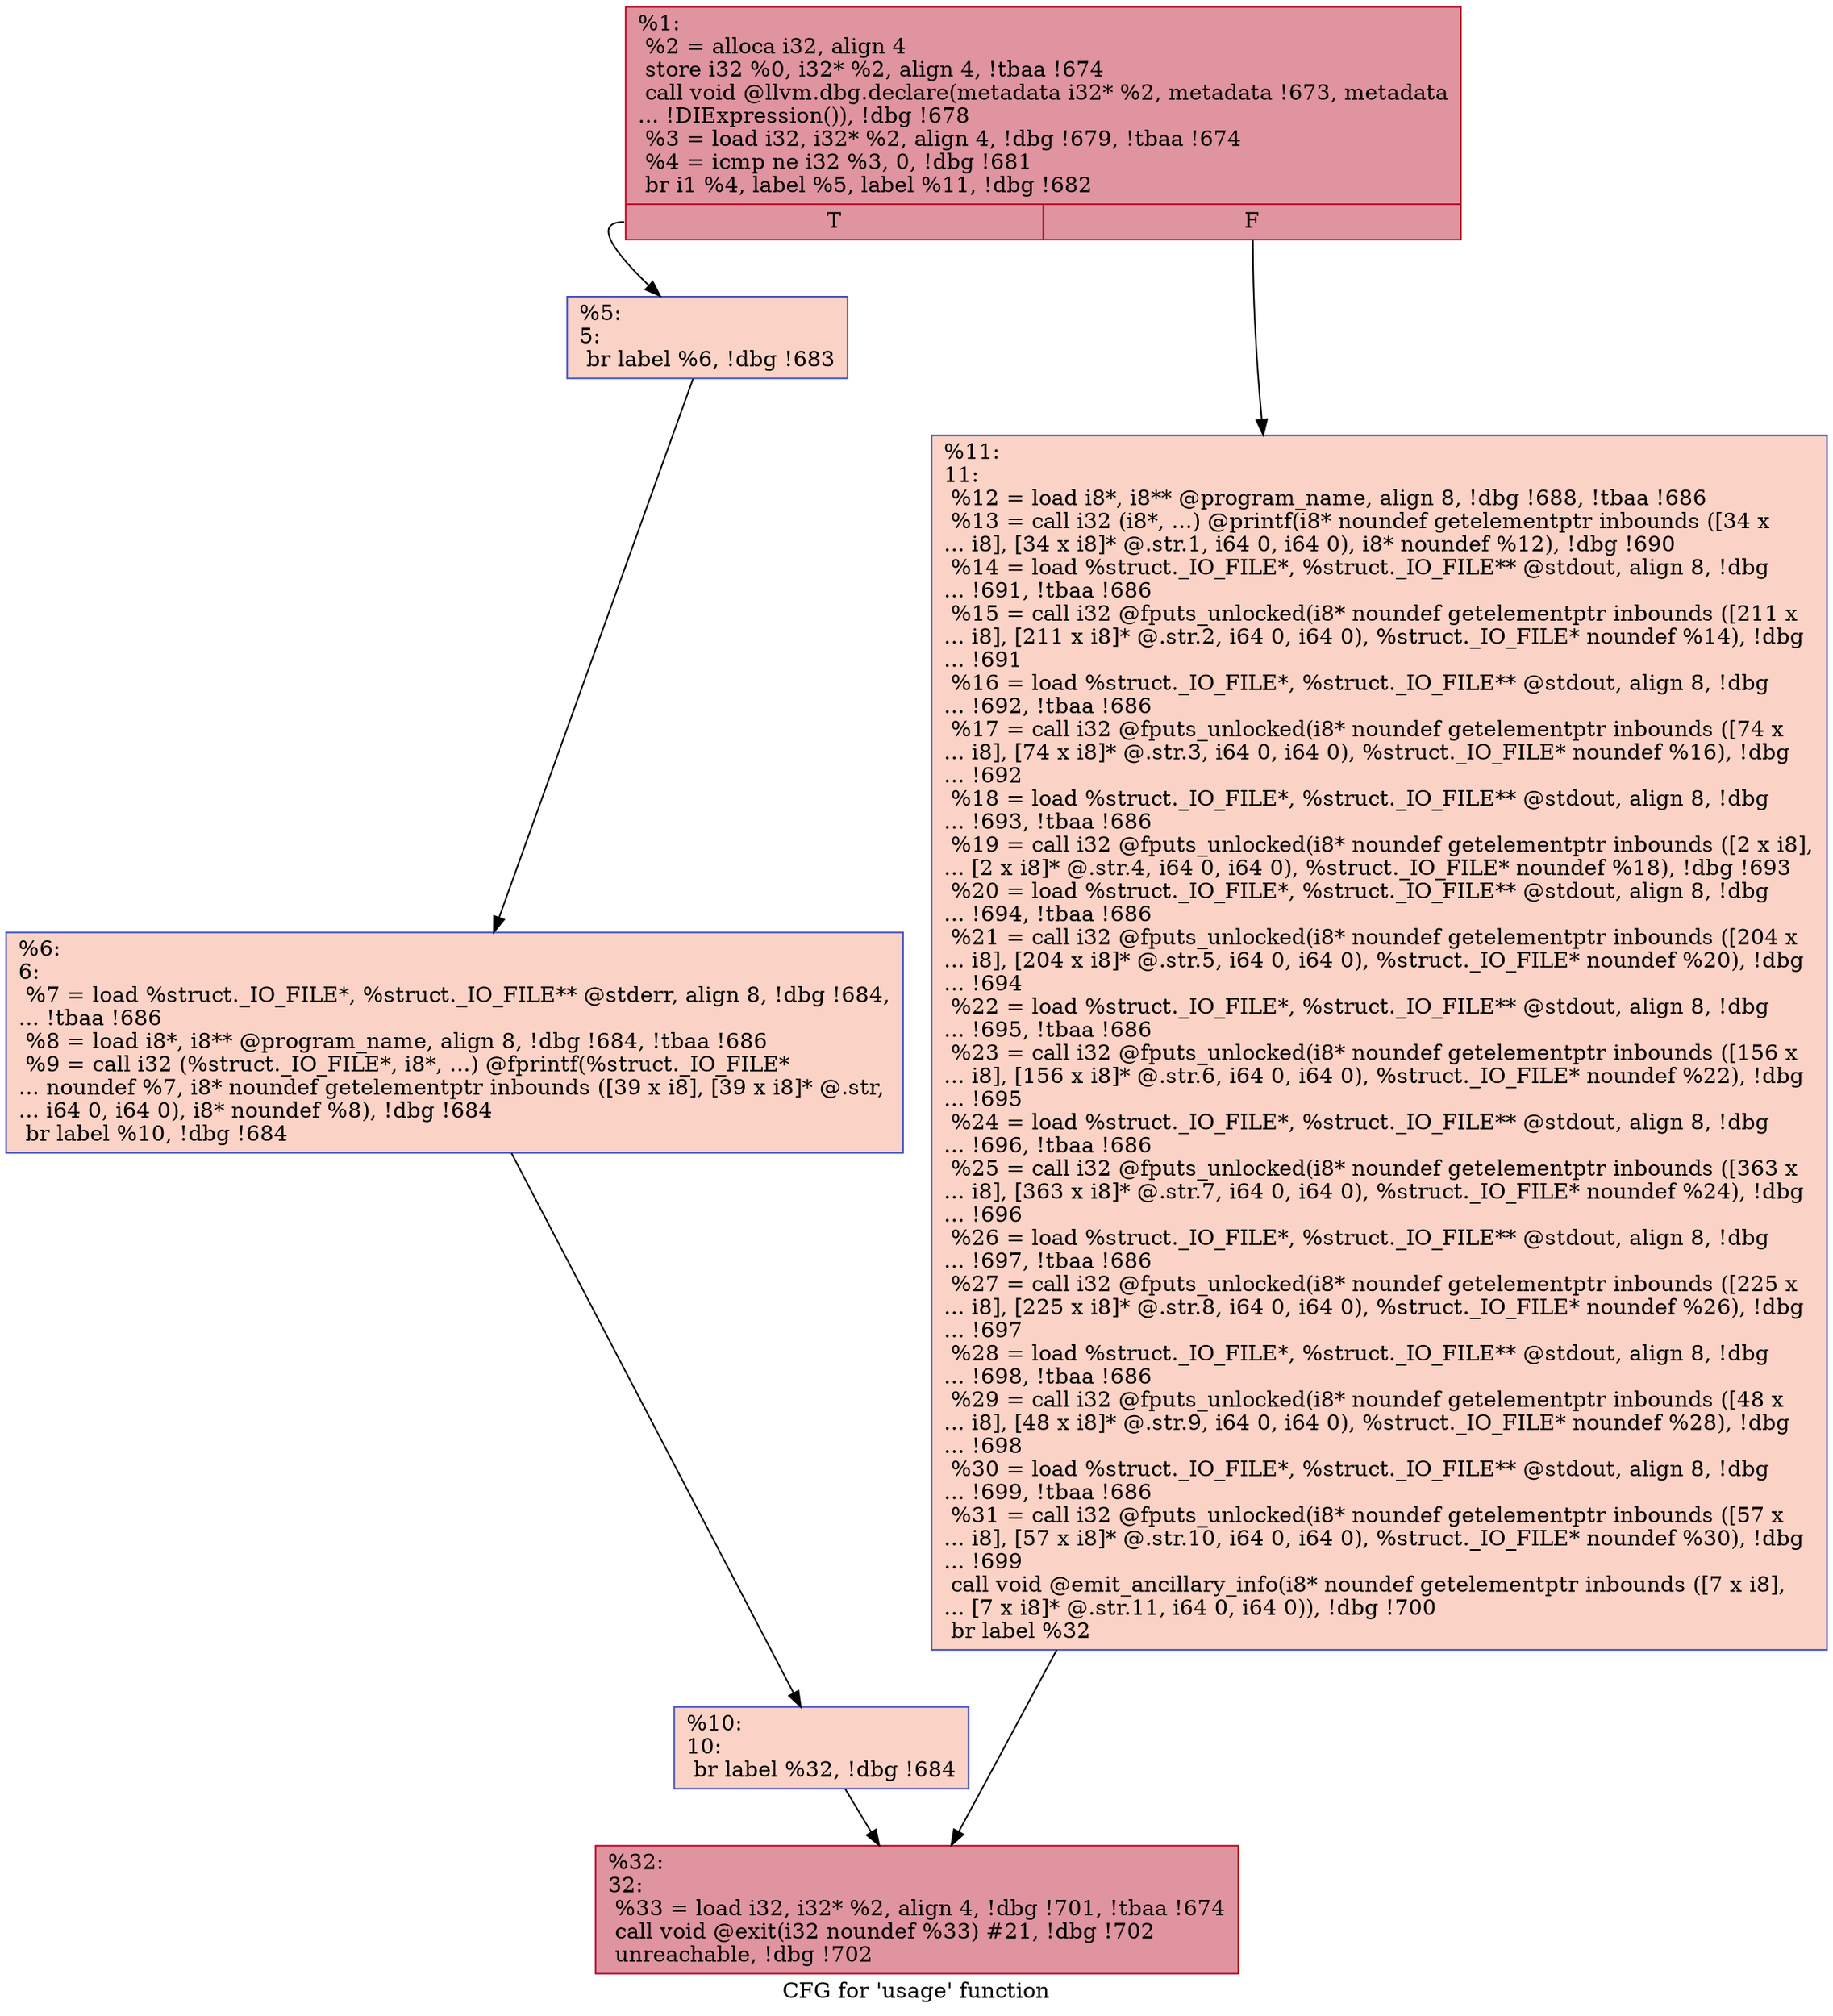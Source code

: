 digraph "CFG for 'usage' function" {
	label="CFG for 'usage' function";

	Node0x98d0f0 [shape=record,color="#b70d28ff", style=filled, fillcolor="#b70d2870",label="{%1:\l  %2 = alloca i32, align 4\l  store i32 %0, i32* %2, align 4, !tbaa !674\l  call void @llvm.dbg.declare(metadata i32* %2, metadata !673, metadata\l... !DIExpression()), !dbg !678\l  %3 = load i32, i32* %2, align 4, !dbg !679, !tbaa !674\l  %4 = icmp ne i32 %3, 0, !dbg !681\l  br i1 %4, label %5, label %11, !dbg !682\l|{<s0>T|<s1>F}}"];
	Node0x98d0f0:s0 -> Node0x9b7d20;
	Node0x98d0f0:s1 -> Node0x9b7e10;
	Node0x9b7d20 [shape=record,color="#3d50c3ff", style=filled, fillcolor="#f59c7d70",label="{%5:\l5:                                                \l  br label %6, !dbg !683\l}"];
	Node0x9b7d20 -> Node0x9b7d70;
	Node0x9b7d70 [shape=record,color="#3d50c3ff", style=filled, fillcolor="#f59c7d70",label="{%6:\l6:                                                \l  %7 = load %struct._IO_FILE*, %struct._IO_FILE** @stderr, align 8, !dbg !684,\l... !tbaa !686\l  %8 = load i8*, i8** @program_name, align 8, !dbg !684, !tbaa !686\l  %9 = call i32 (%struct._IO_FILE*, i8*, ...) @fprintf(%struct._IO_FILE*\l... noundef %7, i8* noundef getelementptr inbounds ([39 x i8], [39 x i8]* @.str,\l... i64 0, i64 0), i8* noundef %8), !dbg !684\l  br label %10, !dbg !684\l}"];
	Node0x9b7d70 -> Node0x9b7dc0;
	Node0x9b7dc0 [shape=record,color="#3d50c3ff", style=filled, fillcolor="#f59c7d70",label="{%10:\l10:                                               \l  br label %32, !dbg !684\l}"];
	Node0x9b7dc0 -> Node0x9b7e60;
	Node0x9b7e10 [shape=record,color="#3d50c3ff", style=filled, fillcolor="#f59c7d70",label="{%11:\l11:                                               \l  %12 = load i8*, i8** @program_name, align 8, !dbg !688, !tbaa !686\l  %13 = call i32 (i8*, ...) @printf(i8* noundef getelementptr inbounds ([34 x\l... i8], [34 x i8]* @.str.1, i64 0, i64 0), i8* noundef %12), !dbg !690\l  %14 = load %struct._IO_FILE*, %struct._IO_FILE** @stdout, align 8, !dbg\l... !691, !tbaa !686\l  %15 = call i32 @fputs_unlocked(i8* noundef getelementptr inbounds ([211 x\l... i8], [211 x i8]* @.str.2, i64 0, i64 0), %struct._IO_FILE* noundef %14), !dbg\l... !691\l  %16 = load %struct._IO_FILE*, %struct._IO_FILE** @stdout, align 8, !dbg\l... !692, !tbaa !686\l  %17 = call i32 @fputs_unlocked(i8* noundef getelementptr inbounds ([74 x\l... i8], [74 x i8]* @.str.3, i64 0, i64 0), %struct._IO_FILE* noundef %16), !dbg\l... !692\l  %18 = load %struct._IO_FILE*, %struct._IO_FILE** @stdout, align 8, !dbg\l... !693, !tbaa !686\l  %19 = call i32 @fputs_unlocked(i8* noundef getelementptr inbounds ([2 x i8],\l... [2 x i8]* @.str.4, i64 0, i64 0), %struct._IO_FILE* noundef %18), !dbg !693\l  %20 = load %struct._IO_FILE*, %struct._IO_FILE** @stdout, align 8, !dbg\l... !694, !tbaa !686\l  %21 = call i32 @fputs_unlocked(i8* noundef getelementptr inbounds ([204 x\l... i8], [204 x i8]* @.str.5, i64 0, i64 0), %struct._IO_FILE* noundef %20), !dbg\l... !694\l  %22 = load %struct._IO_FILE*, %struct._IO_FILE** @stdout, align 8, !dbg\l... !695, !tbaa !686\l  %23 = call i32 @fputs_unlocked(i8* noundef getelementptr inbounds ([156 x\l... i8], [156 x i8]* @.str.6, i64 0, i64 0), %struct._IO_FILE* noundef %22), !dbg\l... !695\l  %24 = load %struct._IO_FILE*, %struct._IO_FILE** @stdout, align 8, !dbg\l... !696, !tbaa !686\l  %25 = call i32 @fputs_unlocked(i8* noundef getelementptr inbounds ([363 x\l... i8], [363 x i8]* @.str.7, i64 0, i64 0), %struct._IO_FILE* noundef %24), !dbg\l... !696\l  %26 = load %struct._IO_FILE*, %struct._IO_FILE** @stdout, align 8, !dbg\l... !697, !tbaa !686\l  %27 = call i32 @fputs_unlocked(i8* noundef getelementptr inbounds ([225 x\l... i8], [225 x i8]* @.str.8, i64 0, i64 0), %struct._IO_FILE* noundef %26), !dbg\l... !697\l  %28 = load %struct._IO_FILE*, %struct._IO_FILE** @stdout, align 8, !dbg\l... !698, !tbaa !686\l  %29 = call i32 @fputs_unlocked(i8* noundef getelementptr inbounds ([48 x\l... i8], [48 x i8]* @.str.9, i64 0, i64 0), %struct._IO_FILE* noundef %28), !dbg\l... !698\l  %30 = load %struct._IO_FILE*, %struct._IO_FILE** @stdout, align 8, !dbg\l... !699, !tbaa !686\l  %31 = call i32 @fputs_unlocked(i8* noundef getelementptr inbounds ([57 x\l... i8], [57 x i8]* @.str.10, i64 0, i64 0), %struct._IO_FILE* noundef %30), !dbg\l... !699\l  call void @emit_ancillary_info(i8* noundef getelementptr inbounds ([7 x i8],\l... [7 x i8]* @.str.11, i64 0, i64 0)), !dbg !700\l  br label %32\l}"];
	Node0x9b7e10 -> Node0x9b7e60;
	Node0x9b7e60 [shape=record,color="#b70d28ff", style=filled, fillcolor="#b70d2870",label="{%32:\l32:                                               \l  %33 = load i32, i32* %2, align 4, !dbg !701, !tbaa !674\l  call void @exit(i32 noundef %33) #21, !dbg !702\l  unreachable, !dbg !702\l}"];
}
